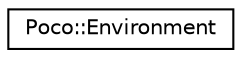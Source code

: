 digraph "Graphical Class Hierarchy"
{
 // LATEX_PDF_SIZE
  edge [fontname="Helvetica",fontsize="10",labelfontname="Helvetica",labelfontsize="10"];
  node [fontname="Helvetica",fontsize="10",shape=record];
  rankdir="LR";
  Node0 [label="Poco::Environment",height=0.2,width=0.4,color="black", fillcolor="white", style="filled",URL="$classPoco_1_1Environment.html",tooltip=" "];
}
